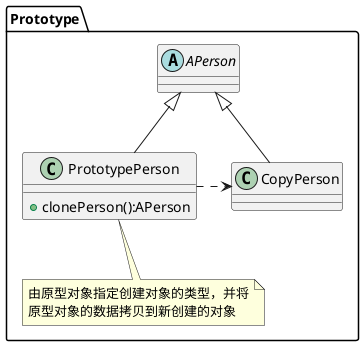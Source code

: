 @startuml
package Prototype{
    abstract class APerson
    class PrototypePerson
    note bottom:由原型对象指定创建对象的类型，并将\n原型对象的数据拷贝到新创建的对象
    class PrototypePerson extends APerson{
        +clonePerson():APerson
    }
    class CopyPerson extends APerson
    PrototypePerson .> CopyPerson
}

@enduml